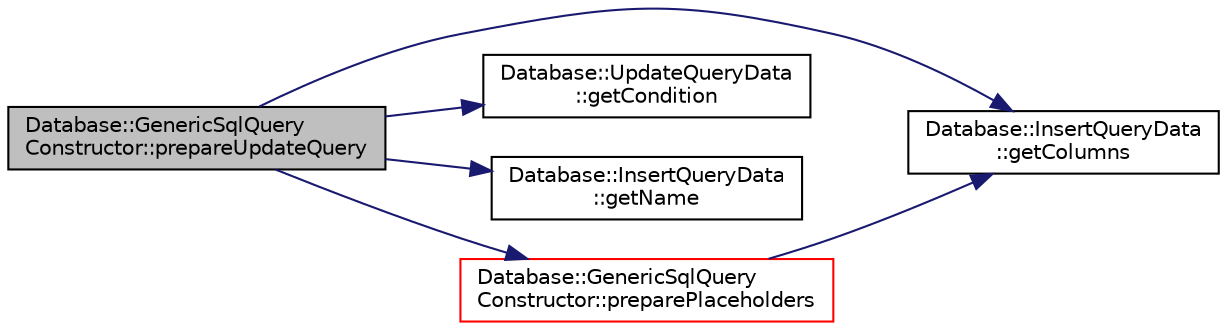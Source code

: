 digraph "Database::GenericSqlQueryConstructor::prepareUpdateQuery"
{
 // LATEX_PDF_SIZE
  edge [fontname="Helvetica",fontsize="10",labelfontname="Helvetica",labelfontsize="10"];
  node [fontname="Helvetica",fontsize="10",shape=record];
  rankdir="LR";
  Node1 [label="Database::GenericSqlQuery\lConstructor::prepareUpdateQuery",height=0.2,width=0.4,color="black", fillcolor="grey75", style="filled", fontcolor="black",tooltip=" "];
  Node1 -> Node2 [color="midnightblue",fontsize="10",style="solid",fontname="Helvetica"];
  Node2 [label="Database::InsertQueryData\l::getColumns",height=0.2,width=0.4,color="black", fillcolor="white", style="filled",URL="$class_database_1_1_insert_query_data.html#a5ce2ce74817343405919a285e452af35",tooltip=" "];
  Node1 -> Node3 [color="midnightblue",fontsize="10",style="solid",fontname="Helvetica"];
  Node3 [label="Database::UpdateQueryData\l::getCondition",height=0.2,width=0.4,color="black", fillcolor="white", style="filled",URL="$class_database_1_1_update_query_data.html#ac9511faf3860d5cc5124f73e6fab1341",tooltip=" "];
  Node1 -> Node4 [color="midnightblue",fontsize="10",style="solid",fontname="Helvetica"];
  Node4 [label="Database::InsertQueryData\l::getName",height=0.2,width=0.4,color="black", fillcolor="white", style="filled",URL="$class_database_1_1_insert_query_data.html#a188a061eb08f73b16c23daeaffac182c",tooltip=" "];
  Node1 -> Node5 [color="midnightblue",fontsize="10",style="solid",fontname="Helvetica"];
  Node5 [label="Database::GenericSqlQuery\lConstructor::preparePlaceholders",height=0.2,width=0.4,color="red", fillcolor="white", style="filled",URL="$class_database_1_1_generic_sql_query_constructor.html#a2298963eda40bc9908a5f12196744901",tooltip=" "];
  Node5 -> Node2 [color="midnightblue",fontsize="10",style="solid",fontname="Helvetica"];
}

